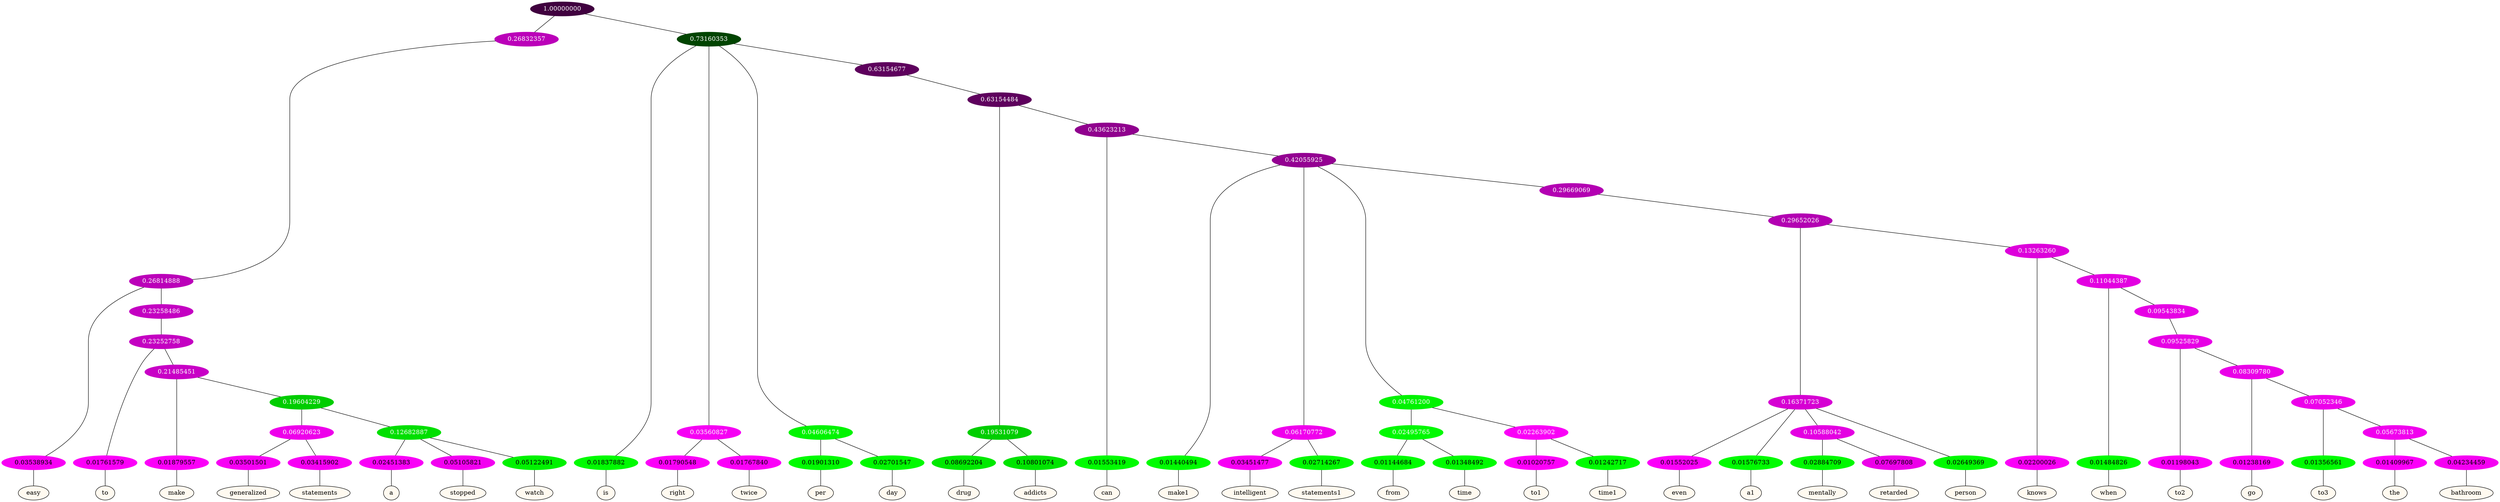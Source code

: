 graph {
	node [format=png height=0.15 nodesep=0.001 ordering=out overlap=prism overlap_scaling=0.01 ranksep=0.001 ratio=0.2 style=filled width=0.15]
	{
		rank=same
		a_w_8 [label=easy color=black fillcolor=floralwhite style="filled,solid"]
		a_w_18 [label=to color=black fillcolor=floralwhite style="filled,solid"]
		a_w_24 [label=make color=black fillcolor=floralwhite style="filled,solid"]
		a_w_37 [label=generalized color=black fillcolor=floralwhite style="filled,solid"]
		a_w_38 [label=statements color=black fillcolor=floralwhite style="filled,solid"]
		a_w_39 [label=a color=black fillcolor=floralwhite style="filled,solid"]
		a_w_40 [label=stopped color=black fillcolor=floralwhite style="filled,solid"]
		a_w_41 [label=watch color=black fillcolor=floralwhite style="filled,solid"]
		a_w_4 [label=is color=black fillcolor=floralwhite style="filled,solid"]
		a_w_10 [label=right color=black fillcolor=floralwhite style="filled,solid"]
		a_w_11 [label=twice color=black fillcolor=floralwhite style="filled,solid"]
		a_w_12 [label=per color=black fillcolor=floralwhite style="filled,solid"]
		a_w_13 [label=day color=black fillcolor=floralwhite style="filled,solid"]
		a_w_20 [label=drug color=black fillcolor=floralwhite style="filled,solid"]
		a_w_21 [label=addicts color=black fillcolor=floralwhite style="filled,solid"]
		a_w_22 [label=can color=black fillcolor=floralwhite style="filled,solid"]
		a_w_26 [label=make1 color=black fillcolor=floralwhite style="filled,solid"]
		a_w_32 [label=intelligent color=black fillcolor=floralwhite style="filled,solid"]
		a_w_33 [label=statements1 color=black fillcolor=floralwhite style="filled,solid"]
		a_w_42 [label=from color=black fillcolor=floralwhite style="filled,solid"]
		a_w_43 [label=time color=black fillcolor=floralwhite style="filled,solid"]
		a_w_44 [label=to1 color=black fillcolor=floralwhite style="filled,solid"]
		a_w_45 [label=time1 color=black fillcolor=floralwhite style="filled,solid"]
		a_w_48 [label=even color=black fillcolor=floralwhite style="filled,solid"]
		a_w_49 [label=a1 color=black fillcolor=floralwhite style="filled,solid"]
		a_w_54 [label=mentally color=black fillcolor=floralwhite style="filled,solid"]
		a_w_55 [label=retarded color=black fillcolor=floralwhite style="filled,solid"]
		a_w_51 [label=person color=black fillcolor=floralwhite style="filled,solid"]
		a_w_52 [label=knows color=black fillcolor=floralwhite style="filled,solid"]
		a_w_56 [label=when color=black fillcolor=floralwhite style="filled,solid"]
		a_w_59 [label=to2 color=black fillcolor=floralwhite style="filled,solid"]
		a_w_61 [label=go color=black fillcolor=floralwhite style="filled,solid"]
		a_w_63 [label=to3 color=black fillcolor=floralwhite style="filled,solid"]
		a_w_65 [label=the color=black fillcolor=floralwhite style="filled,solid"]
		a_w_66 [label=bathroom color=black fillcolor=floralwhite style="filled,solid"]
	}
	a_n_8 -- a_w_8
	a_n_18 -- a_w_18
	a_n_24 -- a_w_24
	a_n_37 -- a_w_37
	a_n_38 -- a_w_38
	a_n_39 -- a_w_39
	a_n_40 -- a_w_40
	a_n_41 -- a_w_41
	a_n_4 -- a_w_4
	a_n_10 -- a_w_10
	a_n_11 -- a_w_11
	a_n_12 -- a_w_12
	a_n_13 -- a_w_13
	a_n_20 -- a_w_20
	a_n_21 -- a_w_21
	a_n_22 -- a_w_22
	a_n_26 -- a_w_26
	a_n_32 -- a_w_32
	a_n_33 -- a_w_33
	a_n_42 -- a_w_42
	a_n_43 -- a_w_43
	a_n_44 -- a_w_44
	a_n_45 -- a_w_45
	a_n_48 -- a_w_48
	a_n_49 -- a_w_49
	a_n_54 -- a_w_54
	a_n_55 -- a_w_55
	a_n_51 -- a_w_51
	a_n_52 -- a_w_52
	a_n_56 -- a_w_56
	a_n_59 -- a_w_59
	a_n_61 -- a_w_61
	a_n_63 -- a_w_63
	a_n_65 -- a_w_65
	a_n_66 -- a_w_66
	{
		rank=same
		a_n_8 [label=0.03538934 color="0.835 1.000 0.965" fontcolor=black]
		a_n_18 [label=0.01761579 color="0.835 1.000 0.982" fontcolor=black]
		a_n_24 [label=0.01879557 color="0.835 1.000 0.981" fontcolor=black]
		a_n_37 [label=0.03501501 color="0.835 1.000 0.965" fontcolor=black]
		a_n_38 [label=0.03415902 color="0.835 1.000 0.966" fontcolor=black]
		a_n_39 [label=0.02451383 color="0.835 1.000 0.975" fontcolor=black]
		a_n_40 [label=0.05105821 color="0.835 1.000 0.949" fontcolor=black]
		a_n_41 [label=0.05122491 color="0.334 1.000 0.949" fontcolor=black]
		a_n_4 [label=0.01837882 color="0.334 1.000 0.982" fontcolor=black]
		a_n_10 [label=0.01790548 color="0.835 1.000 0.982" fontcolor=black]
		a_n_11 [label=0.01767840 color="0.835 1.000 0.982" fontcolor=black]
		a_n_12 [label=0.01901310 color="0.334 1.000 0.981" fontcolor=black]
		a_n_13 [label=0.02701547 color="0.334 1.000 0.973" fontcolor=black]
		a_n_20 [label=0.08692204 color="0.334 1.000 0.913" fontcolor=black]
		a_n_21 [label=0.10801074 color="0.334 1.000 0.892" fontcolor=black]
		a_n_22 [label=0.01553419 color="0.334 1.000 0.984" fontcolor=black]
		a_n_26 [label=0.01440494 color="0.334 1.000 0.986" fontcolor=black]
		a_n_32 [label=0.03451477 color="0.835 1.000 0.965" fontcolor=black]
		a_n_33 [label=0.02714267 color="0.334 1.000 0.973" fontcolor=black]
		a_n_42 [label=0.01144684 color="0.334 1.000 0.989" fontcolor=black]
		a_n_43 [label=0.01348492 color="0.334 1.000 0.987" fontcolor=black]
		a_n_44 [label=0.01020757 color="0.835 1.000 0.990" fontcolor=black]
		a_n_45 [label=0.01242717 color="0.334 1.000 0.988" fontcolor=black]
		a_n_48 [label=0.01552025 color="0.835 1.000 0.984" fontcolor=black]
		a_n_49 [label=0.01576733 color="0.334 1.000 0.984" fontcolor=black]
		a_n_54 [label=0.02884709 color="0.334 1.000 0.971" fontcolor=black]
		a_n_55 [label=0.07697808 color="0.835 1.000 0.923" fontcolor=black]
		a_n_51 [label=0.02649369 color="0.334 1.000 0.974" fontcolor=black]
		a_n_52 [label=0.02200026 color="0.835 1.000 0.978" fontcolor=black]
		a_n_56 [label=0.01484826 color="0.334 1.000 0.985" fontcolor=black]
		a_n_59 [label=0.01198043 color="0.835 1.000 0.988" fontcolor=black]
		a_n_61 [label=0.01238169 color="0.835 1.000 0.988" fontcolor=black]
		a_n_63 [label=0.01356561 color="0.334 1.000 0.986" fontcolor=black]
		a_n_65 [label=0.01409967 color="0.835 1.000 0.986" fontcolor=black]
		a_n_66 [label=0.04234459 color="0.835 1.000 0.958" fontcolor=black]
	}
	a_n_0 [label=1.00000000 color="0.835 1.000 0.250" fontcolor=grey99]
	a_n_1 [label=0.26832357 color="0.835 1.000 0.732" fontcolor=grey99]
	a_n_0 -- a_n_1
	a_n_2 [label=0.73160353 color="0.334 1.000 0.268" fontcolor=grey99]
	a_n_0 -- a_n_2
	a_n_3 [label=0.26814888 color="0.835 1.000 0.732" fontcolor=grey99]
	a_n_1 -- a_n_3
	a_n_2 -- a_n_4
	a_n_5 [label=0.03560827 color="0.835 1.000 0.964" fontcolor=grey99]
	a_n_2 -- a_n_5
	a_n_6 [label=0.04606474 color="0.334 1.000 0.954" fontcolor=grey99]
	a_n_2 -- a_n_6
	a_n_7 [label=0.63154677 color="0.835 1.000 0.368" fontcolor=grey99]
	a_n_2 -- a_n_7
	a_n_3 -- a_n_8
	a_n_9 [label=0.23258486 color="0.835 1.000 0.767" fontcolor=grey99]
	a_n_3 -- a_n_9
	a_n_5 -- a_n_10
	a_n_5 -- a_n_11
	a_n_6 -- a_n_12
	a_n_6 -- a_n_13
	a_n_14 [label=0.63154484 color="0.835 1.000 0.368" fontcolor=grey99]
	a_n_7 -- a_n_14
	a_n_15 [label=0.23252758 color="0.835 1.000 0.767" fontcolor=grey99]
	a_n_9 -- a_n_15
	a_n_16 [label=0.19531079 color="0.334 1.000 0.805" fontcolor=grey99]
	a_n_14 -- a_n_16
	a_n_17 [label=0.43623213 color="0.835 1.000 0.564" fontcolor=grey99]
	a_n_14 -- a_n_17
	a_n_15 -- a_n_18
	a_n_19 [label=0.21485451 color="0.835 1.000 0.785" fontcolor=grey99]
	a_n_15 -- a_n_19
	a_n_16 -- a_n_20
	a_n_16 -- a_n_21
	a_n_17 -- a_n_22
	a_n_23 [label=0.42055925 color="0.835 1.000 0.579" fontcolor=grey99]
	a_n_17 -- a_n_23
	a_n_19 -- a_n_24
	a_n_25 [label=0.19604229 color="0.334 1.000 0.804" fontcolor=grey99]
	a_n_19 -- a_n_25
	a_n_23 -- a_n_26
	a_n_27 [label=0.06170772 color="0.835 1.000 0.938" fontcolor=grey99]
	a_n_23 -- a_n_27
	a_n_28 [label=0.04761200 color="0.334 1.000 0.952" fontcolor=grey99]
	a_n_23 -- a_n_28
	a_n_29 [label=0.29669069 color="0.835 1.000 0.703" fontcolor=grey99]
	a_n_23 -- a_n_29
	a_n_30 [label=0.06920623 color="0.835 1.000 0.931" fontcolor=grey99]
	a_n_25 -- a_n_30
	a_n_31 [label=0.12682887 color="0.334 1.000 0.873" fontcolor=grey99]
	a_n_25 -- a_n_31
	a_n_27 -- a_n_32
	a_n_27 -- a_n_33
	a_n_34 [label=0.02495765 color="0.334 1.000 0.975" fontcolor=grey99]
	a_n_28 -- a_n_34
	a_n_35 [label=0.02263902 color="0.835 1.000 0.977" fontcolor=grey99]
	a_n_28 -- a_n_35
	a_n_36 [label=0.29652026 color="0.835 1.000 0.703" fontcolor=grey99]
	a_n_29 -- a_n_36
	a_n_30 -- a_n_37
	a_n_30 -- a_n_38
	a_n_31 -- a_n_39
	a_n_31 -- a_n_40
	a_n_31 -- a_n_41
	a_n_34 -- a_n_42
	a_n_34 -- a_n_43
	a_n_35 -- a_n_44
	a_n_35 -- a_n_45
	a_n_46 [label=0.16371723 color="0.835 1.000 0.836" fontcolor=grey99]
	a_n_36 -- a_n_46
	a_n_47 [label=0.13263260 color="0.835 1.000 0.867" fontcolor=grey99]
	a_n_36 -- a_n_47
	a_n_46 -- a_n_48
	a_n_46 -- a_n_49
	a_n_50 [label=0.10588042 color="0.835 1.000 0.894" fontcolor=grey99]
	a_n_46 -- a_n_50
	a_n_46 -- a_n_51
	a_n_47 -- a_n_52
	a_n_53 [label=0.11044387 color="0.835 1.000 0.890" fontcolor=grey99]
	a_n_47 -- a_n_53
	a_n_50 -- a_n_54
	a_n_50 -- a_n_55
	a_n_53 -- a_n_56
	a_n_57 [label=0.09543834 color="0.835 1.000 0.905" fontcolor=grey99]
	a_n_53 -- a_n_57
	a_n_58 [label=0.09525829 color="0.835 1.000 0.905" fontcolor=grey99]
	a_n_57 -- a_n_58
	a_n_58 -- a_n_59
	a_n_60 [label=0.08309780 color="0.835 1.000 0.917" fontcolor=grey99]
	a_n_58 -- a_n_60
	a_n_60 -- a_n_61
	a_n_62 [label=0.07052346 color="0.835 1.000 0.929" fontcolor=grey99]
	a_n_60 -- a_n_62
	a_n_62 -- a_n_63
	a_n_64 [label=0.05673813 color="0.835 1.000 0.943" fontcolor=grey99]
	a_n_62 -- a_n_64
	a_n_64 -- a_n_65
	a_n_64 -- a_n_66
}
